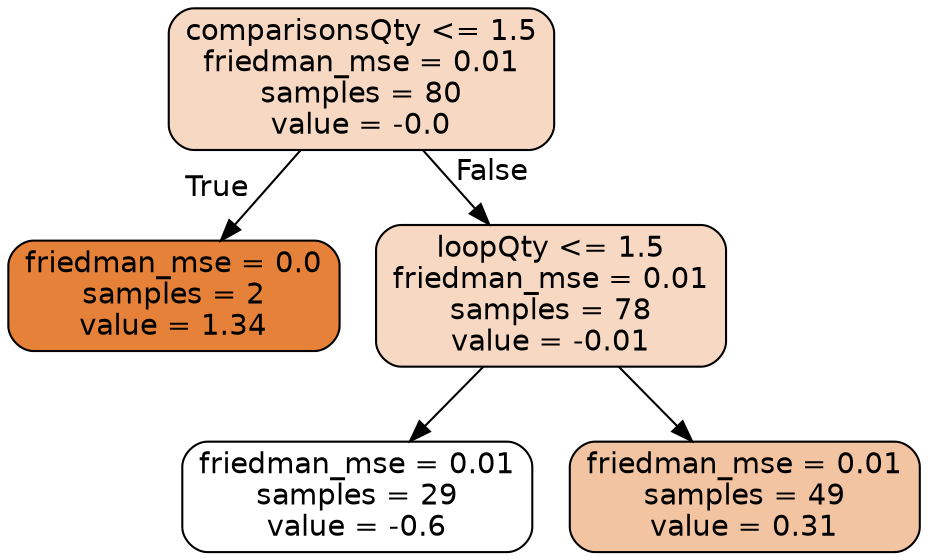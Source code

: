 digraph Tree {
node [shape=box, style="filled, rounded", color="black", fontname="helvetica"] ;
edge [fontname="helvetica"] ;
0 [label="comparisonsQty <= 1.5\nfriedman_mse = 0.01\nsamples = 80\nvalue = -0.0", fillcolor="#f7d8c2"] ;
1 [label="friedman_mse = 0.0\nsamples = 2\nvalue = 1.34", fillcolor="#e58139"] ;
0 -> 1 [labeldistance=2.5, labelangle=45, headlabel="True"] ;
2 [label="loopQty <= 1.5\nfriedman_mse = 0.01\nsamples = 78\nvalue = -0.01", fillcolor="#f7d8c2"] ;
0 -> 2 [labeldistance=2.5, labelangle=-45, headlabel="False"] ;
3 [label="friedman_mse = 0.01\nsamples = 29\nvalue = -0.6", fillcolor="#ffffff"] ;
2 -> 3 ;
4 [label="friedman_mse = 0.01\nsamples = 49\nvalue = 0.31", fillcolor="#f3c4a2"] ;
2 -> 4 ;
}